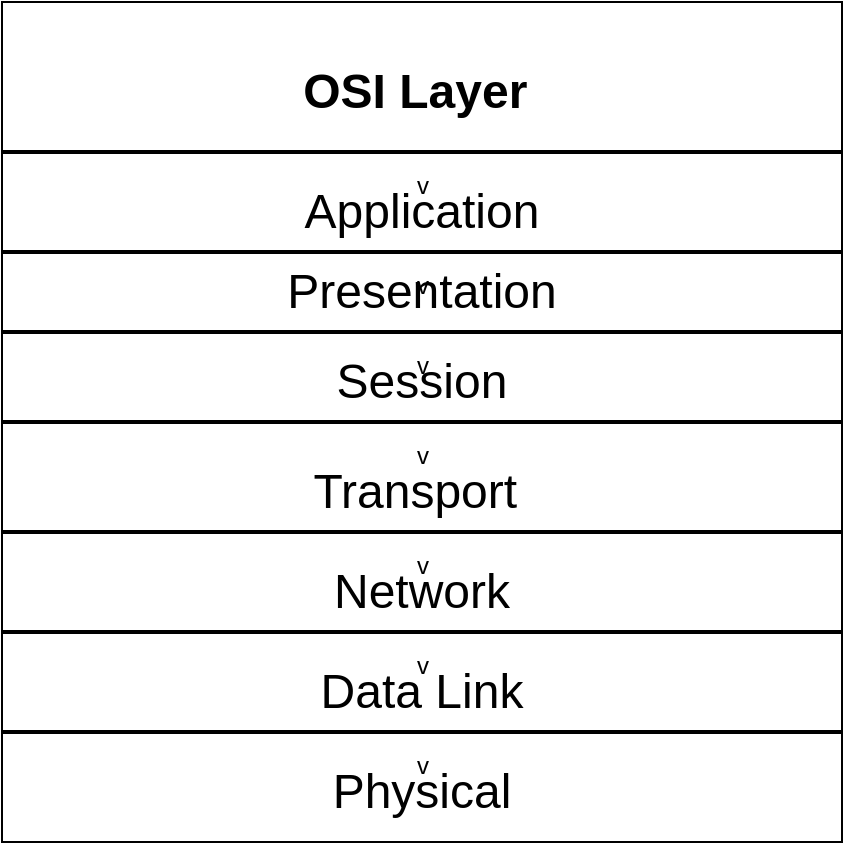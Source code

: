 <mxfile version="22.1.15" type="github">
  <diagram id="C5RBs43oDa-KdzZeNtuy" name="Page-1">
    <mxGraphModel dx="954" dy="620" grid="1" gridSize="10" guides="1" tooltips="1" connect="1" arrows="1" fold="1" page="1" pageScale="1" pageWidth="827" pageHeight="1169" math="0" shadow="0">
      <root>
        <mxCell id="WIyWlLk6GJQsqaUBKTNV-0" />
        <mxCell id="WIyWlLk6GJQsqaUBKTNV-1" parent="WIyWlLk6GJQsqaUBKTNV-0" />
        <mxCell id="ki_4PCRZekq51-hdW51g-6" value="" style="whiteSpace=wrap;html=1;aspect=fixed;labelBackgroundColor=none;" vertex="1" parent="WIyWlLk6GJQsqaUBKTNV-1">
          <mxGeometry x="204" y="100" width="420" height="420" as="geometry" />
        </mxCell>
        <mxCell id="ki_4PCRZekq51-hdW51g-12" value="v" style="line;strokeWidth=2;html=1;" vertex="1" parent="WIyWlLk6GJQsqaUBKTNV-1">
          <mxGeometry x="204" y="170" width="420" height="10" as="geometry" />
        </mxCell>
        <mxCell id="ki_4PCRZekq51-hdW51g-14" value="OSI Layer&amp;nbsp;" style="text;html=1;strokeColor=none;fillColor=none;align=center;verticalAlign=middle;whiteSpace=wrap;rounded=0;fontStyle=1;fontSize=24;" vertex="1" parent="WIyWlLk6GJQsqaUBKTNV-1">
          <mxGeometry x="259" y="130" width="310" height="30" as="geometry" />
        </mxCell>
        <mxCell id="ki_4PCRZekq51-hdW51g-18" value="v" style="line;strokeWidth=2;html=1;" vertex="1" parent="WIyWlLk6GJQsqaUBKTNV-1">
          <mxGeometry x="204" y="220" width="420" height="10" as="geometry" />
        </mxCell>
        <mxCell id="ki_4PCRZekq51-hdW51g-19" value="v" style="line;strokeWidth=2;html=1;" vertex="1" parent="WIyWlLk6GJQsqaUBKTNV-1">
          <mxGeometry x="204" y="260" width="420" height="10" as="geometry" />
        </mxCell>
        <mxCell id="ki_4PCRZekq51-hdW51g-20" value="v" style="line;strokeWidth=2;html=1;" vertex="1" parent="WIyWlLk6GJQsqaUBKTNV-1">
          <mxGeometry x="204" y="305" width="420" height="10" as="geometry" />
        </mxCell>
        <mxCell id="ki_4PCRZekq51-hdW51g-21" value="v" style="line;strokeWidth=2;html=1;" vertex="1" parent="WIyWlLk6GJQsqaUBKTNV-1">
          <mxGeometry x="204" y="360" width="420" height="10" as="geometry" />
        </mxCell>
        <mxCell id="ki_4PCRZekq51-hdW51g-22" value="v" style="line;strokeWidth=2;html=1;" vertex="1" parent="WIyWlLk6GJQsqaUBKTNV-1">
          <mxGeometry x="204" y="410" width="420" height="10" as="geometry" />
        </mxCell>
        <mxCell id="ki_4PCRZekq51-hdW51g-23" value="v" style="line;strokeWidth=2;html=1;" vertex="1" parent="WIyWlLk6GJQsqaUBKTNV-1">
          <mxGeometry x="204" y="460" width="420" height="10" as="geometry" />
        </mxCell>
        <mxCell id="ki_4PCRZekq51-hdW51g-24" style="edgeStyle=orthogonalEdgeStyle;rounded=0;orthogonalLoop=1;jettySize=auto;html=1;exitX=0.5;exitY=1;exitDx=0;exitDy=0;" edge="1" parent="WIyWlLk6GJQsqaUBKTNV-1" source="ki_4PCRZekq51-hdW51g-6" target="ki_4PCRZekq51-hdW51g-6">
          <mxGeometry relative="1" as="geometry" />
        </mxCell>
        <mxCell id="ki_4PCRZekq51-hdW51g-28" value="Application" style="text;html=1;strokeColor=none;fillColor=none;align=center;verticalAlign=middle;whiteSpace=wrap;rounded=0;fontSize=24;fontStyle=0" vertex="1" parent="WIyWlLk6GJQsqaUBKTNV-1">
          <mxGeometry x="309" y="190" width="210" height="30" as="geometry" />
        </mxCell>
        <mxCell id="ki_4PCRZekq51-hdW51g-29" value="Presentation" style="text;html=1;strokeColor=none;fillColor=none;align=center;verticalAlign=middle;whiteSpace=wrap;rounded=0;fontSize=24;fontStyle=0" vertex="1" parent="WIyWlLk6GJQsqaUBKTNV-1">
          <mxGeometry x="309" y="230" width="210" height="30" as="geometry" />
        </mxCell>
        <mxCell id="ki_4PCRZekq51-hdW51g-30" value="Session" style="text;html=1;strokeColor=none;fillColor=none;align=center;verticalAlign=middle;whiteSpace=wrap;rounded=0;fontSize=24;fontStyle=0" vertex="1" parent="WIyWlLk6GJQsqaUBKTNV-1">
          <mxGeometry x="309" y="275" width="210" height="30" as="geometry" />
        </mxCell>
        <mxCell id="ki_4PCRZekq51-hdW51g-31" value="Transport&amp;nbsp;" style="text;html=1;strokeColor=none;fillColor=none;align=center;verticalAlign=middle;whiteSpace=wrap;rounded=0;fontSize=24;fontStyle=0" vertex="1" parent="WIyWlLk6GJQsqaUBKTNV-1">
          <mxGeometry x="309" y="330" width="210" height="30" as="geometry" />
        </mxCell>
        <mxCell id="ki_4PCRZekq51-hdW51g-32" value="Network" style="text;html=1;strokeColor=none;fillColor=none;align=center;verticalAlign=middle;whiteSpace=wrap;rounded=0;fontSize=24;fontStyle=0" vertex="1" parent="WIyWlLk6GJQsqaUBKTNV-1">
          <mxGeometry x="309" y="380" width="210" height="30" as="geometry" />
        </mxCell>
        <mxCell id="ki_4PCRZekq51-hdW51g-33" value="Data Link" style="text;html=1;strokeColor=none;fillColor=none;align=center;verticalAlign=middle;whiteSpace=wrap;rounded=0;fontSize=24;fontStyle=0" vertex="1" parent="WIyWlLk6GJQsqaUBKTNV-1">
          <mxGeometry x="309" y="430" width="210" height="30" as="geometry" />
        </mxCell>
        <mxCell id="ki_4PCRZekq51-hdW51g-34" value="Physical" style="text;html=1;strokeColor=none;fillColor=none;align=center;verticalAlign=middle;whiteSpace=wrap;rounded=0;fontSize=24;fontStyle=0" vertex="1" parent="WIyWlLk6GJQsqaUBKTNV-1">
          <mxGeometry x="309" y="480" width="210" height="30" as="geometry" />
        </mxCell>
      </root>
    </mxGraphModel>
  </diagram>
</mxfile>
